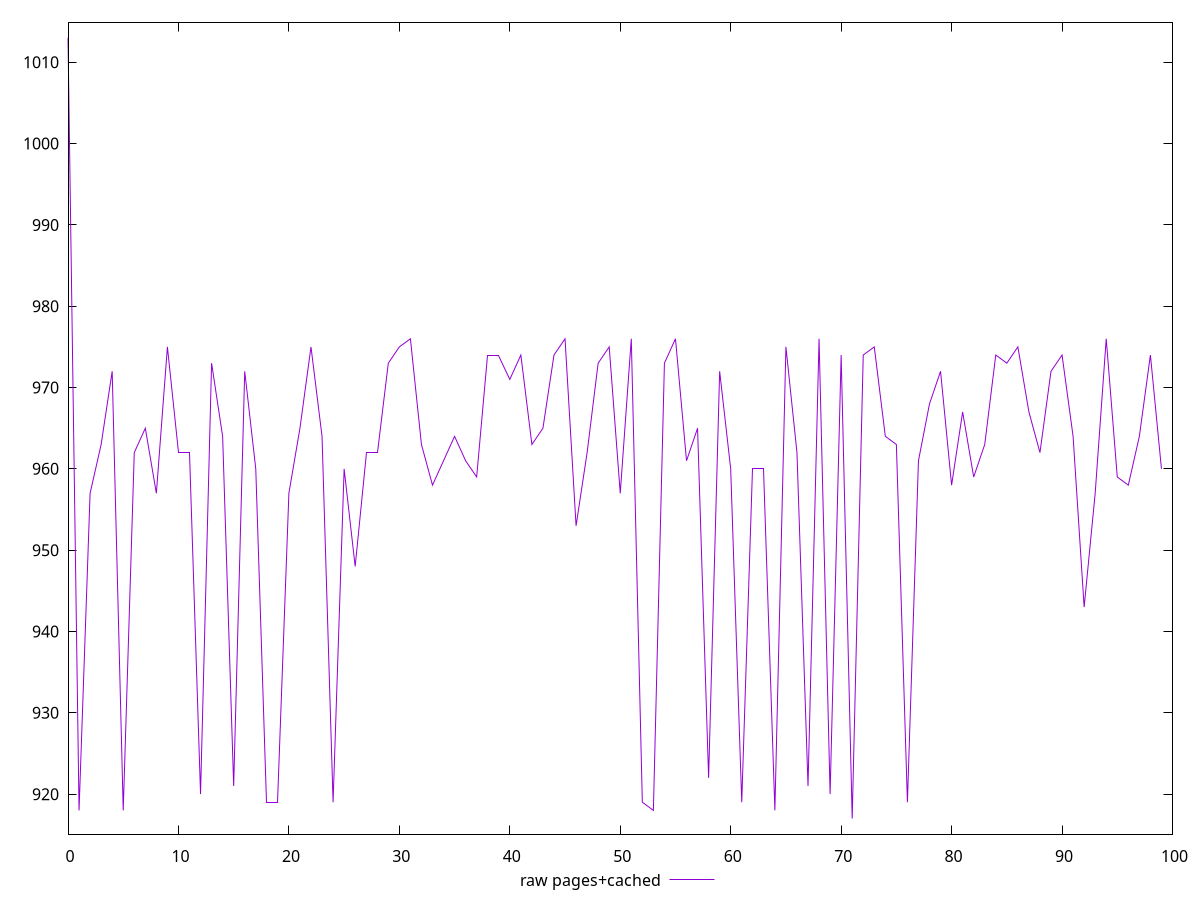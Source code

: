$_rawPagesCached <<EOF
1013
918
957
963
972
918
962
965
957
975
962
962
920
973
964
921
972
960
919
919
957
965
975
964
919
960
948
962
962
973
975
976
963
958
961
964
961
959
974
974
971
974
963
965
974
976
953
962
973
975
957
976
919
918
973
976
961
965
922
972
960
919
960
960
918
975
962
921
976
920
974
917
974
975
964
963
919
961
968
972
958
967
959
963
974
973
975
967
962
972
974
964
943
957
976
959
958
964
974
960
EOF
set key outside below
set terminal pngcairo
set output "report_00005_2020-11-02T22-26-11.212Z/render-blocking-resources/pages+cached//raw.png"
set yrange [915.08:1014.92]
plot $_rawPagesCached title "raw pages+cached" with line ,